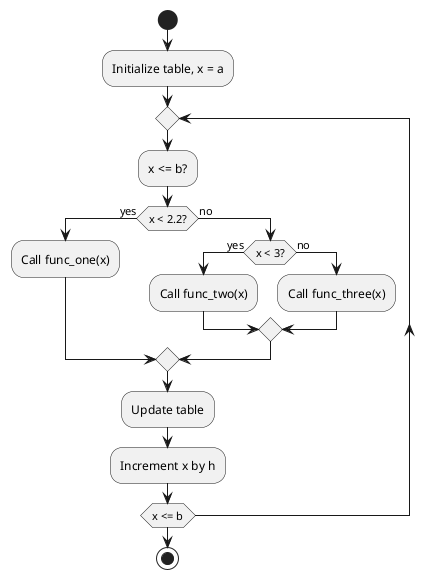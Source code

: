 @startuml
start
:Initialize table, x = a;
repeat
  :x <= b?;
  if (x < 2.2?) then (yes)
    :Call func_one(x);
  else (no)
    if (x < 3?) then (yes)
      :Call func_two(x);
    else (no)
      :Call func_three(x);
    endif
  endif
  :Update table;
  :Increment x by h;
repeat while (x <= b)
stop
@enduml
